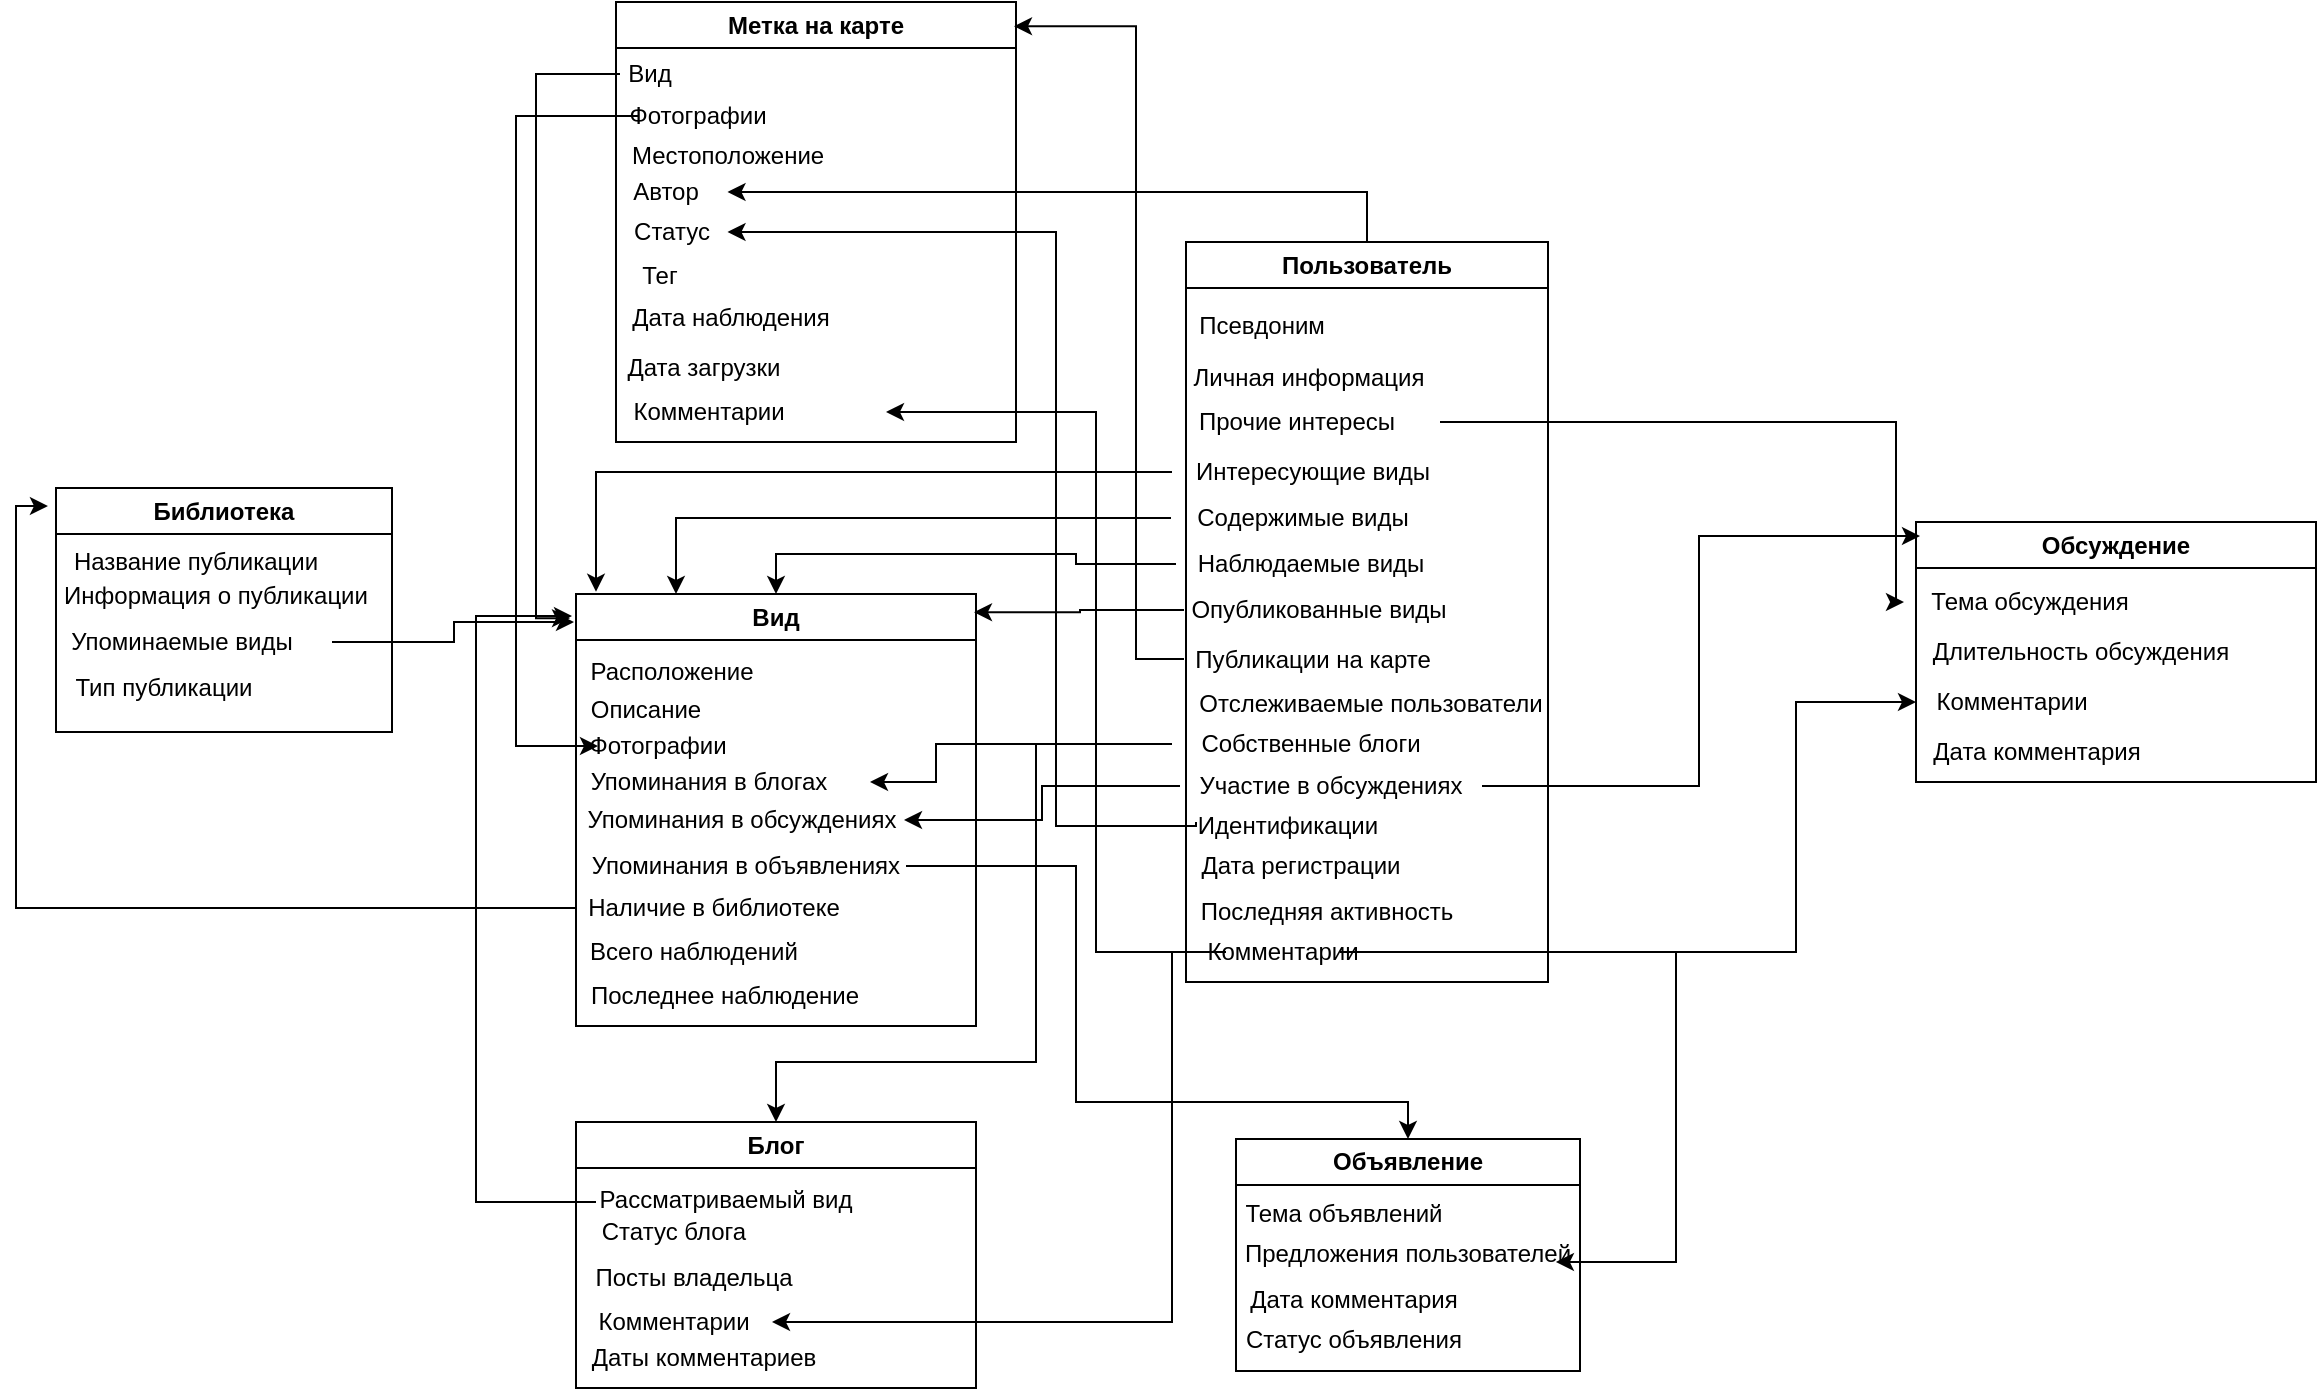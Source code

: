 <mxfile version="24.2.3" type="device">
  <diagram name="Страница — 1" id="bouGzlLDie1zuQzO_ZzV">
    <mxGraphModel dx="2603" dy="762" grid="1" gridSize="10" guides="1" tooltips="1" connect="1" arrows="1" fold="1" page="1" pageScale="1" pageWidth="1169" pageHeight="1654" math="0" shadow="0">
      <root>
        <mxCell id="0" />
        <mxCell id="1" parent="0" />
        <mxCell id="s7lPij3E62iShYmccrIA-76" style="edgeStyle=orthogonalEdgeStyle;rounded=0;orthogonalLoop=1;jettySize=auto;html=1;entryX=1;entryY=0.5;entryDx=0;entryDy=0;" edge="1" parent="1" source="s7lPij3E62iShYmccrIA-1" target="s7lPij3E62iShYmccrIA-42">
          <mxGeometry relative="1" as="geometry">
            <Array as="points">
              <mxPoint x="676" y="1165" />
            </Array>
          </mxGeometry>
        </mxCell>
        <mxCell id="s7lPij3E62iShYmccrIA-1" value="Пользователь" style="swimlane;whiteSpace=wrap;html=1;" vertex="1" parent="1">
          <mxGeometry x="585" y="1190" width="181" height="370" as="geometry" />
        </mxCell>
        <mxCell id="s7lPij3E62iShYmccrIA-2" value="Псевдоним" style="text;html=1;align=center;verticalAlign=middle;whiteSpace=wrap;rounded=0;" vertex="1" parent="s7lPij3E62iShYmccrIA-1">
          <mxGeometry x="8" y="27" width="60" height="30" as="geometry" />
        </mxCell>
        <mxCell id="s7lPij3E62iShYmccrIA-3" value="Личная информация" style="text;html=1;align=center;verticalAlign=middle;whiteSpace=wrap;rounded=0;" vertex="1" parent="s7lPij3E62iShYmccrIA-1">
          <mxGeometry x="-9" y="53" width="141" height="30" as="geometry" />
        </mxCell>
        <mxCell id="s7lPij3E62iShYmccrIA-4" value="Прочие интересы" style="text;html=1;align=center;verticalAlign=middle;whiteSpace=wrap;rounded=0;" vertex="1" parent="s7lPij3E62iShYmccrIA-1">
          <mxGeometry x="-16" y="75" width="143" height="30" as="geometry" />
        </mxCell>
        <mxCell id="s7lPij3E62iShYmccrIA-5" value="Интересующие виды" style="text;html=1;align=center;verticalAlign=middle;whiteSpace=wrap;rounded=0;" vertex="1" parent="s7lPij3E62iShYmccrIA-1">
          <mxGeometry x="-7" y="100" width="141" height="30" as="geometry" />
        </mxCell>
        <mxCell id="s7lPij3E62iShYmccrIA-6" value="Содержимые виды" style="text;html=1;align=center;verticalAlign=middle;whiteSpace=wrap;rounded=0;" vertex="1" parent="s7lPij3E62iShYmccrIA-1">
          <mxGeometry x="-7.5" y="123" width="131" height="30" as="geometry" />
        </mxCell>
        <mxCell id="s7lPij3E62iShYmccrIA-7" value="Наблюдаемые виды" style="text;html=1;align=center;verticalAlign=middle;whiteSpace=wrap;rounded=0;" vertex="1" parent="s7lPij3E62iShYmccrIA-1">
          <mxGeometry x="-5" y="146" width="135" height="30" as="geometry" />
        </mxCell>
        <mxCell id="s7lPij3E62iShYmccrIA-8" value="Отслеживаемые пользователи" style="text;html=1;align=center;verticalAlign=middle;whiteSpace=wrap;rounded=0;" vertex="1" parent="s7lPij3E62iShYmccrIA-1">
          <mxGeometry x="4" y="216" width="177" height="30" as="geometry" />
        </mxCell>
        <mxCell id="s7lPij3E62iShYmccrIA-9" value="Опубликованные виды" style="text;html=1;align=center;verticalAlign=middle;whiteSpace=wrap;rounded=0;" vertex="1" parent="s7lPij3E62iShYmccrIA-1">
          <mxGeometry x="-1" y="169" width="134.5" height="30" as="geometry" />
        </mxCell>
        <mxCell id="s7lPij3E62iShYmccrIA-10" value="Публикации на карте" style="text;html=1;align=center;verticalAlign=middle;whiteSpace=wrap;rounded=0;" vertex="1" parent="s7lPij3E62iShYmccrIA-1">
          <mxGeometry x="-1" y="193" width="129" height="31" as="geometry" />
        </mxCell>
        <mxCell id="s7lPij3E62iShYmccrIA-11" value="Участие в обсуждениях" style="text;html=1;align=center;verticalAlign=middle;whiteSpace=wrap;rounded=0;" vertex="1" parent="s7lPij3E62iShYmccrIA-1">
          <mxGeometry x="-3" y="257" width="151" height="30" as="geometry" />
        </mxCell>
        <mxCell id="s7lPij3E62iShYmccrIA-12" value="Идентификации" style="text;html=1;align=center;verticalAlign=middle;whiteSpace=wrap;rounded=0;" vertex="1" parent="s7lPij3E62iShYmccrIA-1">
          <mxGeometry x="21" y="277" width="60" height="30" as="geometry" />
        </mxCell>
        <mxCell id="s7lPij3E62iShYmccrIA-13" value="Дата регистрации" style="text;html=1;align=center;verticalAlign=middle;whiteSpace=wrap;rounded=0;" vertex="1" parent="s7lPij3E62iShYmccrIA-1">
          <mxGeometry x="-7.5" y="297" width="129" height="30" as="geometry" />
        </mxCell>
        <mxCell id="s7lPij3E62iShYmccrIA-14" value="Последняя активность" style="text;html=1;align=center;verticalAlign=middle;whiteSpace=wrap;rounded=0;" vertex="1" parent="s7lPij3E62iShYmccrIA-1">
          <mxGeometry x="-7" y="320" width="155" height="30" as="geometry" />
        </mxCell>
        <mxCell id="s7lPij3E62iShYmccrIA-15" value="Комментарии" style="text;html=1;align=center;verticalAlign=middle;whiteSpace=wrap;rounded=0;" vertex="1" parent="s7lPij3E62iShYmccrIA-1">
          <mxGeometry x="20" y="340" width="57" height="30" as="geometry" />
        </mxCell>
        <mxCell id="s7lPij3E62iShYmccrIA-16" value="Собственные блоги" style="text;html=1;align=center;verticalAlign=middle;whiteSpace=wrap;rounded=0;" vertex="1" parent="s7lPij3E62iShYmccrIA-1">
          <mxGeometry x="-7" y="236" width="139" height="30" as="geometry" />
        </mxCell>
        <mxCell id="s7lPij3E62iShYmccrIA-17" value="Обсуждение" style="swimlane;whiteSpace=wrap;html=1;" vertex="1" parent="1">
          <mxGeometry x="950" y="1330" width="200" height="130" as="geometry" />
        </mxCell>
        <mxCell id="s7lPij3E62iShYmccrIA-18" value="Тема обсуждения" style="text;html=1;align=center;verticalAlign=middle;whiteSpace=wrap;rounded=0;" vertex="1" parent="s7lPij3E62iShYmccrIA-17">
          <mxGeometry x="-6" y="25" width="126" height="30" as="geometry" />
        </mxCell>
        <mxCell id="s7lPij3E62iShYmccrIA-19" value="Длительность обсуждения" style="text;html=1;align=center;verticalAlign=middle;whiteSpace=wrap;rounded=0;" vertex="1" parent="s7lPij3E62iShYmccrIA-17">
          <mxGeometry x="6.5" y="50" width="151" height="30" as="geometry" />
        </mxCell>
        <mxCell id="s7lPij3E62iShYmccrIA-43" value="Комментарии" style="text;html=1;align=center;verticalAlign=middle;whiteSpace=wrap;rounded=0;" vertex="1" parent="s7lPij3E62iShYmccrIA-17">
          <mxGeometry x="18" y="70" width="60" height="40" as="geometry" />
        </mxCell>
        <mxCell id="s7lPij3E62iShYmccrIA-44" value="Дата комментария" style="text;html=1;align=center;verticalAlign=middle;whiteSpace=wrap;rounded=0;" vertex="1" parent="s7lPij3E62iShYmccrIA-17">
          <mxGeometry x="-6" y="100" width="133" height="30" as="geometry" />
        </mxCell>
        <mxCell id="s7lPij3E62iShYmccrIA-20" value="Библиотека" style="swimlane;whiteSpace=wrap;html=1;" vertex="1" parent="1">
          <mxGeometry x="20" y="1313" width="168" height="122" as="geometry" />
        </mxCell>
        <mxCell id="s7lPij3E62iShYmccrIA-55" value="Информация о публикации" style="text;html=1;align=center;verticalAlign=middle;whiteSpace=wrap;rounded=0;" vertex="1" parent="s7lPij3E62iShYmccrIA-20">
          <mxGeometry x="-5" y="39" width="170" height="30" as="geometry" />
        </mxCell>
        <mxCell id="s7lPij3E62iShYmccrIA-56" value="Упоминаемые виды" style="text;html=1;align=center;verticalAlign=middle;whiteSpace=wrap;rounded=0;" vertex="1" parent="s7lPij3E62iShYmccrIA-20">
          <mxGeometry x="-12" y="62" width="150" height="30" as="geometry" />
        </mxCell>
        <mxCell id="s7lPij3E62iShYmccrIA-57" value="Тип публикации" style="text;html=1;align=center;verticalAlign=middle;whiteSpace=wrap;rounded=0;" vertex="1" parent="s7lPij3E62iShYmccrIA-20">
          <mxGeometry x="-12" y="85" width="132" height="30" as="geometry" />
        </mxCell>
        <mxCell id="s7lPij3E62iShYmccrIA-54" value="Название публикации" style="text;html=1;align=center;verticalAlign=middle;whiteSpace=wrap;rounded=0;" vertex="1" parent="s7lPij3E62iShYmccrIA-20">
          <mxGeometry y="22" width="140" height="30" as="geometry" />
        </mxCell>
        <mxCell id="s7lPij3E62iShYmccrIA-21" value="Вид" style="swimlane;whiteSpace=wrap;html=1;" vertex="1" parent="1">
          <mxGeometry x="280" y="1366" width="200" height="216" as="geometry" />
        </mxCell>
        <mxCell id="s7lPij3E62iShYmccrIA-22" value="Расположение" style="text;html=1;align=center;verticalAlign=middle;whiteSpace=wrap;rounded=0;" vertex="1" parent="s7lPij3E62iShYmccrIA-21">
          <mxGeometry x="17.5" y="24" width="60" height="30" as="geometry" />
        </mxCell>
        <mxCell id="s7lPij3E62iShYmccrIA-23" value="Описание" style="text;html=1;align=center;verticalAlign=middle;whiteSpace=wrap;rounded=0;" vertex="1" parent="s7lPij3E62iShYmccrIA-21">
          <mxGeometry x="5" y="43" width="60" height="30" as="geometry" />
        </mxCell>
        <mxCell id="s7lPij3E62iShYmccrIA-24" value="Фотографии" style="text;html=1;align=center;verticalAlign=middle;whiteSpace=wrap;rounded=0;" vertex="1" parent="s7lPij3E62iShYmccrIA-21">
          <mxGeometry x="11" y="61" width="60" height="30" as="geometry" />
        </mxCell>
        <mxCell id="s7lPij3E62iShYmccrIA-25" value="Упоминания в блогах" style="text;html=1;align=center;verticalAlign=middle;whiteSpace=wrap;rounded=0;" vertex="1" parent="s7lPij3E62iShYmccrIA-21">
          <mxGeometry x="-14" y="79" width="161" height="30" as="geometry" />
        </mxCell>
        <mxCell id="s7lPij3E62iShYmccrIA-26" value="Упоминания в обсуждениях" style="text;html=1;align=center;verticalAlign=middle;whiteSpace=wrap;rounded=0;" vertex="1" parent="s7lPij3E62iShYmccrIA-21">
          <mxGeometry x="2" y="98" width="162" height="30" as="geometry" />
        </mxCell>
        <mxCell id="s7lPij3E62iShYmccrIA-27" value="Упоминания в объявлениях" style="text;html=1;align=center;verticalAlign=middle;whiteSpace=wrap;rounded=0;" vertex="1" parent="s7lPij3E62iShYmccrIA-21">
          <mxGeometry x="5" y="121" width="160" height="30" as="geometry" />
        </mxCell>
        <mxCell id="s7lPij3E62iShYmccrIA-28" value="Наличие в библиотеке" style="text;html=1;align=center;verticalAlign=middle;whiteSpace=wrap;rounded=0;" vertex="1" parent="s7lPij3E62iShYmccrIA-21">
          <mxGeometry y="142" width="137.5" height="30" as="geometry" />
        </mxCell>
        <mxCell id="s7lPij3E62iShYmccrIA-29" value="Всего наблюдений" style="text;html=1;align=center;verticalAlign=middle;whiteSpace=wrap;rounded=0;" vertex="1" parent="s7lPij3E62iShYmccrIA-21">
          <mxGeometry x="-36" y="164" width="190" height="30" as="geometry" />
        </mxCell>
        <mxCell id="s7lPij3E62iShYmccrIA-30" value="Последнее наблюдение" style="text;html=1;align=center;verticalAlign=middle;whiteSpace=wrap;rounded=0;" vertex="1" parent="s7lPij3E62iShYmccrIA-21">
          <mxGeometry x="-14" y="186" width="177" height="30" as="geometry" />
        </mxCell>
        <mxCell id="s7lPij3E62iShYmccrIA-31" value="Объявление" style="swimlane;whiteSpace=wrap;html=1;" vertex="1" parent="1">
          <mxGeometry x="610" y="1638.5" width="172" height="116" as="geometry" />
        </mxCell>
        <mxCell id="s7lPij3E62iShYmccrIA-50" value="Тема объявлений" style="text;html=1;align=center;verticalAlign=middle;whiteSpace=wrap;rounded=0;" vertex="1" parent="s7lPij3E62iShYmccrIA-31">
          <mxGeometry x="-16.5" y="22" width="140" height="30" as="geometry" />
        </mxCell>
        <mxCell id="s7lPij3E62iShYmccrIA-51" value="Предложения пользователей" style="text;html=1;align=center;verticalAlign=middle;whiteSpace=wrap;rounded=0;" vertex="1" parent="s7lPij3E62iShYmccrIA-31">
          <mxGeometry y="40" width="172" height="34" as="geometry" />
        </mxCell>
        <mxCell id="s7lPij3E62iShYmccrIA-52" value="Дата комментария" style="text;html=1;align=center;verticalAlign=middle;whiteSpace=wrap;rounded=0;" vertex="1" parent="s7lPij3E62iShYmccrIA-31">
          <mxGeometry x="-16.5" y="65" width="150" height="30" as="geometry" />
        </mxCell>
        <mxCell id="s7lPij3E62iShYmccrIA-53" value="Статус объявления" style="text;html=1;align=center;verticalAlign=middle;whiteSpace=wrap;rounded=0;" vertex="1" parent="s7lPij3E62iShYmccrIA-31">
          <mxGeometry x="-12.5" y="85" width="142" height="30" as="geometry" />
        </mxCell>
        <mxCell id="s7lPij3E62iShYmccrIA-32" value="Блог" style="swimlane;whiteSpace=wrap;html=1;" vertex="1" parent="1">
          <mxGeometry x="280" y="1630" width="200" height="133" as="geometry" />
        </mxCell>
        <mxCell id="s7lPij3E62iShYmccrIA-45" value="Рассматриваемый вид" style="text;html=1;align=center;verticalAlign=middle;whiteSpace=wrap;rounded=0;" vertex="1" parent="s7lPij3E62iShYmccrIA-32">
          <mxGeometry x="10" y="24" width="130" height="30" as="geometry" />
        </mxCell>
        <mxCell id="s7lPij3E62iShYmccrIA-46" value="Статус блога" style="text;html=1;align=center;verticalAlign=middle;whiteSpace=wrap;rounded=0;" vertex="1" parent="s7lPij3E62iShYmccrIA-32">
          <mxGeometry x="-11" y="40" width="120" height="30" as="geometry" />
        </mxCell>
        <mxCell id="s7lPij3E62iShYmccrIA-47" value="Посты владельца" style="text;html=1;align=center;verticalAlign=middle;whiteSpace=wrap;rounded=0;" vertex="1" parent="s7lPij3E62iShYmccrIA-32">
          <mxGeometry y="63" width="118" height="30" as="geometry" />
        </mxCell>
        <mxCell id="s7lPij3E62iShYmccrIA-48" value="Комментарии" style="text;html=1;align=center;verticalAlign=middle;whiteSpace=wrap;rounded=0;" vertex="1" parent="s7lPij3E62iShYmccrIA-32">
          <mxGeometry y="85" width="98" height="30" as="geometry" />
        </mxCell>
        <mxCell id="s7lPij3E62iShYmccrIA-49" value="Даты комментариев" style="text;html=1;align=center;verticalAlign=middle;whiteSpace=wrap;rounded=0;" vertex="1" parent="s7lPij3E62iShYmccrIA-32">
          <mxGeometry y="103" width="128" height="30" as="geometry" />
        </mxCell>
        <mxCell id="s7lPij3E62iShYmccrIA-33" value="Метка на карте" style="swimlane;whiteSpace=wrap;html=1;" vertex="1" parent="1">
          <mxGeometry x="300" y="1070" width="200" height="220" as="geometry" />
        </mxCell>
        <mxCell id="s7lPij3E62iShYmccrIA-34" value="Фотографии" style="text;html=1;align=center;verticalAlign=middle;whiteSpace=wrap;rounded=0;" vertex="1" parent="s7lPij3E62iShYmccrIA-33">
          <mxGeometry x="11" y="42" width="60" height="30" as="geometry" />
        </mxCell>
        <mxCell id="s7lPij3E62iShYmccrIA-35" value="Статус" style="text;html=1;align=center;verticalAlign=middle;whiteSpace=wrap;rounded=0;" vertex="1" parent="s7lPij3E62iShYmccrIA-33">
          <mxGeometry y="100" width="55.75" height="30" as="geometry" />
        </mxCell>
        <mxCell id="s7lPij3E62iShYmccrIA-36" value="Тег" style="text;html=1;align=center;verticalAlign=middle;whiteSpace=wrap;rounded=0;" vertex="1" parent="s7lPij3E62iShYmccrIA-33">
          <mxGeometry x="-70.87" y="122" width="186" height="30" as="geometry" />
        </mxCell>
        <mxCell id="s7lPij3E62iShYmccrIA-37" value="Дата наблюдения" style="text;html=1;align=center;verticalAlign=middle;whiteSpace=wrap;rounded=0;" vertex="1" parent="s7lPij3E62iShYmccrIA-33">
          <mxGeometry x="-7" y="143" width="129" height="30" as="geometry" />
        </mxCell>
        <mxCell id="s7lPij3E62iShYmccrIA-38" value="Дата загрузки" style="text;html=1;align=center;verticalAlign=middle;whiteSpace=wrap;rounded=0;" vertex="1" parent="s7lPij3E62iShYmccrIA-33">
          <mxGeometry x="-12" y="168" width="112" height="30" as="geometry" />
        </mxCell>
        <mxCell id="s7lPij3E62iShYmccrIA-39" value="Вид" style="text;html=1;align=center;verticalAlign=middle;whiteSpace=wrap;rounded=0;" vertex="1" parent="s7lPij3E62iShYmccrIA-33">
          <mxGeometry x="2" y="21" width="30" height="30" as="geometry" />
        </mxCell>
        <mxCell id="s7lPij3E62iShYmccrIA-40" value="Местоположение" style="text;html=1;align=center;verticalAlign=middle;whiteSpace=wrap;rounded=0;" vertex="1" parent="s7lPij3E62iShYmccrIA-33">
          <mxGeometry x="26" y="62" width="60" height="30" as="geometry" />
        </mxCell>
        <mxCell id="s7lPij3E62iShYmccrIA-41" value="Комментарии" style="text;html=1;align=center;verticalAlign=middle;whiteSpace=wrap;rounded=0;" vertex="1" parent="s7lPij3E62iShYmccrIA-33">
          <mxGeometry x="-42" y="190" width="177" height="30" as="geometry" />
        </mxCell>
        <mxCell id="s7lPij3E62iShYmccrIA-42" value="Автор" style="text;html=1;align=center;verticalAlign=middle;whiteSpace=wrap;rounded=0;" vertex="1" parent="s7lPij3E62iShYmccrIA-33">
          <mxGeometry x="-5.75" y="80" width="61.5" height="30" as="geometry" />
        </mxCell>
        <mxCell id="s7lPij3E62iShYmccrIA-58" style="edgeStyle=orthogonalEdgeStyle;rounded=0;orthogonalLoop=1;jettySize=auto;html=1;entryX=0;entryY=0.5;entryDx=0;entryDy=0;" edge="1" parent="1" source="s7lPij3E62iShYmccrIA-4" target="s7lPij3E62iShYmccrIA-18">
          <mxGeometry relative="1" as="geometry">
            <Array as="points">
              <mxPoint x="940" y="1280" />
              <mxPoint x="940" y="1370" />
            </Array>
          </mxGeometry>
        </mxCell>
        <mxCell id="s7lPij3E62iShYmccrIA-59" style="edgeStyle=orthogonalEdgeStyle;rounded=0;orthogonalLoop=1;jettySize=auto;html=1;entryX=0.01;entryY=0.054;entryDx=0;entryDy=0;entryPerimeter=0;" edge="1" parent="1" source="s7lPij3E62iShYmccrIA-11" target="s7lPij3E62iShYmccrIA-17">
          <mxGeometry relative="1" as="geometry" />
        </mxCell>
        <mxCell id="s7lPij3E62iShYmccrIA-60" style="edgeStyle=orthogonalEdgeStyle;rounded=0;orthogonalLoop=1;jettySize=auto;html=1;" edge="1" parent="1" source="s7lPij3E62iShYmccrIA-15">
          <mxGeometry relative="1" as="geometry">
            <mxPoint x="950" y="1420" as="targetPoint" />
            <Array as="points">
              <mxPoint x="890" y="1545" />
              <mxPoint x="890" y="1420" />
            </Array>
          </mxGeometry>
        </mxCell>
        <mxCell id="s7lPij3E62iShYmccrIA-61" style="edgeStyle=orthogonalEdgeStyle;rounded=0;orthogonalLoop=1;jettySize=auto;html=1;entryX=0.93;entryY=0.632;entryDx=0;entryDy=0;entryPerimeter=0;" edge="1" parent="1" source="s7lPij3E62iShYmccrIA-15" target="s7lPij3E62iShYmccrIA-51">
          <mxGeometry relative="1" as="geometry">
            <mxPoint x="700" y="1590" as="sourcePoint" />
            <Array as="points">
              <mxPoint x="830" y="1545" />
              <mxPoint x="830" y="1700" />
            </Array>
          </mxGeometry>
        </mxCell>
        <mxCell id="s7lPij3E62iShYmccrIA-63" style="edgeStyle=orthogonalEdgeStyle;rounded=0;orthogonalLoop=1;jettySize=auto;html=1;entryX=-0.005;entryY=0.065;entryDx=0;entryDy=0;entryPerimeter=0;exitX=1;exitY=0.5;exitDx=0;exitDy=0;" edge="1" parent="1" source="s7lPij3E62iShYmccrIA-56" target="s7lPij3E62iShYmccrIA-21">
          <mxGeometry relative="1" as="geometry" />
        </mxCell>
        <mxCell id="s7lPij3E62iShYmccrIA-64" style="edgeStyle=orthogonalEdgeStyle;rounded=0;orthogonalLoop=1;jettySize=auto;html=1;entryX=-0.015;entryY=0.056;entryDx=0;entryDy=0;entryPerimeter=0;" edge="1" parent="1" source="s7lPij3E62iShYmccrIA-39" target="s7lPij3E62iShYmccrIA-21">
          <mxGeometry relative="1" as="geometry">
            <Array as="points">
              <mxPoint x="260" y="1106" />
              <mxPoint x="260" y="1378" />
            </Array>
          </mxGeometry>
        </mxCell>
        <mxCell id="s7lPij3E62iShYmccrIA-65" style="edgeStyle=orthogonalEdgeStyle;rounded=0;orthogonalLoop=1;jettySize=auto;html=1;entryX=0.05;entryY=-0.005;entryDx=0;entryDy=0;entryPerimeter=0;" edge="1" parent="1" source="s7lPij3E62iShYmccrIA-5" target="s7lPij3E62iShYmccrIA-21">
          <mxGeometry relative="1" as="geometry" />
        </mxCell>
        <mxCell id="s7lPij3E62iShYmccrIA-66" style="edgeStyle=orthogonalEdgeStyle;rounded=0;orthogonalLoop=1;jettySize=auto;html=1;entryX=0.25;entryY=0;entryDx=0;entryDy=0;" edge="1" parent="1" source="s7lPij3E62iShYmccrIA-6" target="s7lPij3E62iShYmccrIA-21">
          <mxGeometry relative="1" as="geometry" />
        </mxCell>
        <mxCell id="s7lPij3E62iShYmccrIA-67" style="edgeStyle=orthogonalEdgeStyle;rounded=0;orthogonalLoop=1;jettySize=auto;html=1;entryX=0.5;entryY=0;entryDx=0;entryDy=0;" edge="1" parent="1" source="s7lPij3E62iShYmccrIA-7" target="s7lPij3E62iShYmccrIA-21">
          <mxGeometry relative="1" as="geometry" />
        </mxCell>
        <mxCell id="s7lPij3E62iShYmccrIA-69" style="edgeStyle=orthogonalEdgeStyle;rounded=0;orthogonalLoop=1;jettySize=auto;html=1;entryX=0.995;entryY=0.042;entryDx=0;entryDy=0;entryPerimeter=0;" edge="1" parent="1" source="s7lPij3E62iShYmccrIA-9" target="s7lPij3E62iShYmccrIA-21">
          <mxGeometry relative="1" as="geometry">
            <mxPoint x="490" y="1376" as="targetPoint" />
          </mxGeometry>
        </mxCell>
        <mxCell id="s7lPij3E62iShYmccrIA-70" style="edgeStyle=orthogonalEdgeStyle;rounded=0;orthogonalLoop=1;jettySize=auto;html=1;entryX=-0.01;entryY=0.051;entryDx=0;entryDy=0;entryPerimeter=0;" edge="1" parent="1" source="s7lPij3E62iShYmccrIA-45" target="s7lPij3E62iShYmccrIA-21">
          <mxGeometry relative="1" as="geometry">
            <Array as="points">
              <mxPoint x="230" y="1670" />
              <mxPoint x="230" y="1377" />
            </Array>
          </mxGeometry>
        </mxCell>
        <mxCell id="s7lPij3E62iShYmccrIA-74" style="edgeStyle=orthogonalEdgeStyle;rounded=0;orthogonalLoop=1;jettySize=auto;html=1;" edge="1" parent="1" source="s7lPij3E62iShYmccrIA-15" target="s7lPij3E62iShYmccrIA-48">
          <mxGeometry relative="1" as="geometry">
            <Array as="points">
              <mxPoint x="578" y="1545" />
              <mxPoint x="578" y="1730" />
            </Array>
          </mxGeometry>
        </mxCell>
        <mxCell id="s7lPij3E62iShYmccrIA-77" style="edgeStyle=orthogonalEdgeStyle;rounded=0;orthogonalLoop=1;jettySize=auto;html=1;" edge="1" parent="1" source="s7lPij3E62iShYmccrIA-15" target="s7lPij3E62iShYmccrIA-41">
          <mxGeometry relative="1" as="geometry">
            <Array as="points">
              <mxPoint x="540" y="1545" />
              <mxPoint x="540" y="1275" />
            </Array>
          </mxGeometry>
        </mxCell>
        <mxCell id="s7lPij3E62iShYmccrIA-78" style="edgeStyle=orthogonalEdgeStyle;rounded=0;orthogonalLoop=1;jettySize=auto;html=1;exitX=0;exitY=0.5;exitDx=0;exitDy=0;" edge="1" parent="1" source="s7lPij3E62iShYmccrIA-34" target="s7lPij3E62iShYmccrIA-24">
          <mxGeometry relative="1" as="geometry">
            <Array as="points">
              <mxPoint x="250" y="1127" />
              <mxPoint x="250" y="1442" />
            </Array>
          </mxGeometry>
        </mxCell>
        <mxCell id="s7lPij3E62iShYmccrIA-79" style="edgeStyle=orthogonalEdgeStyle;rounded=0;orthogonalLoop=1;jettySize=auto;html=1;" edge="1" parent="1" target="s7lPij3E62iShYmccrIA-35">
          <mxGeometry relative="1" as="geometry">
            <mxPoint x="590" y="1480" as="sourcePoint" />
            <Array as="points">
              <mxPoint x="520" y="1482" />
              <mxPoint x="520" y="1185" />
            </Array>
          </mxGeometry>
        </mxCell>
        <mxCell id="s7lPij3E62iShYmccrIA-80" style="edgeStyle=orthogonalEdgeStyle;rounded=0;orthogonalLoop=1;jettySize=auto;html=1;entryX=0.995;entryY=0.055;entryDx=0;entryDy=0;entryPerimeter=0;" edge="1" parent="1" source="s7lPij3E62iShYmccrIA-10" target="s7lPij3E62iShYmccrIA-33">
          <mxGeometry relative="1" as="geometry">
            <Array as="points">
              <mxPoint x="560" y="1399" />
              <mxPoint x="560" y="1082" />
            </Array>
          </mxGeometry>
        </mxCell>
        <mxCell id="s7lPij3E62iShYmccrIA-81" style="edgeStyle=orthogonalEdgeStyle;rounded=0;orthogonalLoop=1;jettySize=auto;html=1;" edge="1" parent="1" source="s7lPij3E62iShYmccrIA-16" target="s7lPij3E62iShYmccrIA-32">
          <mxGeometry relative="1" as="geometry">
            <Array as="points">
              <mxPoint x="510" y="1441" />
              <mxPoint x="510" y="1600" />
              <mxPoint x="380" y="1600" />
            </Array>
          </mxGeometry>
        </mxCell>
        <mxCell id="s7lPij3E62iShYmccrIA-83" style="edgeStyle=orthogonalEdgeStyle;rounded=0;orthogonalLoop=1;jettySize=auto;html=1;" edge="1" parent="1" source="s7lPij3E62iShYmccrIA-16" target="s7lPij3E62iShYmccrIA-25">
          <mxGeometry relative="1" as="geometry">
            <Array as="points">
              <mxPoint x="460" y="1441" />
              <mxPoint x="460" y="1460" />
            </Array>
          </mxGeometry>
        </mxCell>
        <mxCell id="s7lPij3E62iShYmccrIA-84" style="edgeStyle=orthogonalEdgeStyle;rounded=0;orthogonalLoop=1;jettySize=auto;html=1;" edge="1" parent="1" source="s7lPij3E62iShYmccrIA-11" target="s7lPij3E62iShYmccrIA-26">
          <mxGeometry relative="1" as="geometry" />
        </mxCell>
        <mxCell id="s7lPij3E62iShYmccrIA-85" style="edgeStyle=orthogonalEdgeStyle;rounded=0;orthogonalLoop=1;jettySize=auto;html=1;entryX=0.5;entryY=0;entryDx=0;entryDy=0;" edge="1" parent="1" source="s7lPij3E62iShYmccrIA-27" target="s7lPij3E62iShYmccrIA-31">
          <mxGeometry relative="1" as="geometry">
            <Array as="points">
              <mxPoint x="530" y="1502" />
              <mxPoint x="530" y="1620" />
              <mxPoint x="696" y="1620" />
            </Array>
          </mxGeometry>
        </mxCell>
        <mxCell id="s7lPij3E62iShYmccrIA-86" style="edgeStyle=orthogonalEdgeStyle;rounded=0;orthogonalLoop=1;jettySize=auto;html=1;entryX=-0.024;entryY=0.074;entryDx=0;entryDy=0;entryPerimeter=0;" edge="1" parent="1" source="s7lPij3E62iShYmccrIA-28" target="s7lPij3E62iShYmccrIA-20">
          <mxGeometry relative="1" as="geometry">
            <Array as="points">
              <mxPoint y="1523" />
              <mxPoint y="1322" />
            </Array>
          </mxGeometry>
        </mxCell>
      </root>
    </mxGraphModel>
  </diagram>
</mxfile>

